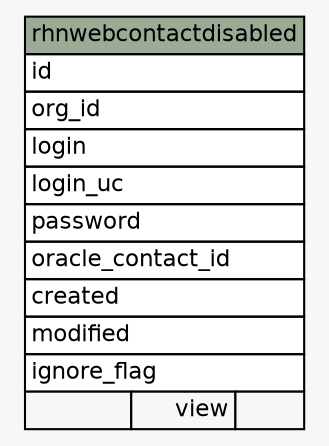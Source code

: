 // dot 2.26.0 on Linux 2.6.32-504.el6.x86_64
// SchemaSpy rev 590
digraph "rhnwebcontactdisabled" {
  graph [
    rankdir="RL"
    bgcolor="#f7f7f7"
    nodesep="0.18"
    ranksep="0.46"
    fontname="Helvetica"
    fontsize="11"
  ];
  node [
    fontname="Helvetica"
    fontsize="11"
    shape="plaintext"
  ];
  edge [
    arrowsize="0.8"
  ];
  "rhnwebcontactdisabled" [
    label=<
    <TABLE BORDER="0" CELLBORDER="1" CELLSPACING="0" BGCOLOR="#ffffff">
      <TR><TD COLSPAN="3" BGCOLOR="#9bab96" ALIGN="CENTER">rhnwebcontactdisabled</TD></TR>
      <TR><TD PORT="id" COLSPAN="3" ALIGN="LEFT">id</TD></TR>
      <TR><TD PORT="org_id" COLSPAN="3" ALIGN="LEFT">org_id</TD></TR>
      <TR><TD PORT="login" COLSPAN="3" ALIGN="LEFT">login</TD></TR>
      <TR><TD PORT="login_uc" COLSPAN="3" ALIGN="LEFT">login_uc</TD></TR>
      <TR><TD PORT="password" COLSPAN="3" ALIGN="LEFT">password</TD></TR>
      <TR><TD PORT="oracle_contact_id" COLSPAN="3" ALIGN="LEFT">oracle_contact_id</TD></TR>
      <TR><TD PORT="created" COLSPAN="3" ALIGN="LEFT">created</TD></TR>
      <TR><TD PORT="modified" COLSPAN="3" ALIGN="LEFT">modified</TD></TR>
      <TR><TD PORT="ignore_flag" COLSPAN="3" ALIGN="LEFT">ignore_flag</TD></TR>
      <TR><TD ALIGN="LEFT" BGCOLOR="#f7f7f7">  </TD><TD ALIGN="RIGHT" BGCOLOR="#f7f7f7">view</TD><TD ALIGN="RIGHT" BGCOLOR="#f7f7f7">  </TD></TR>
    </TABLE>>
    URL="tables/rhnwebcontactdisabled.html"
    tooltip="rhnwebcontactdisabled"
  ];
}
